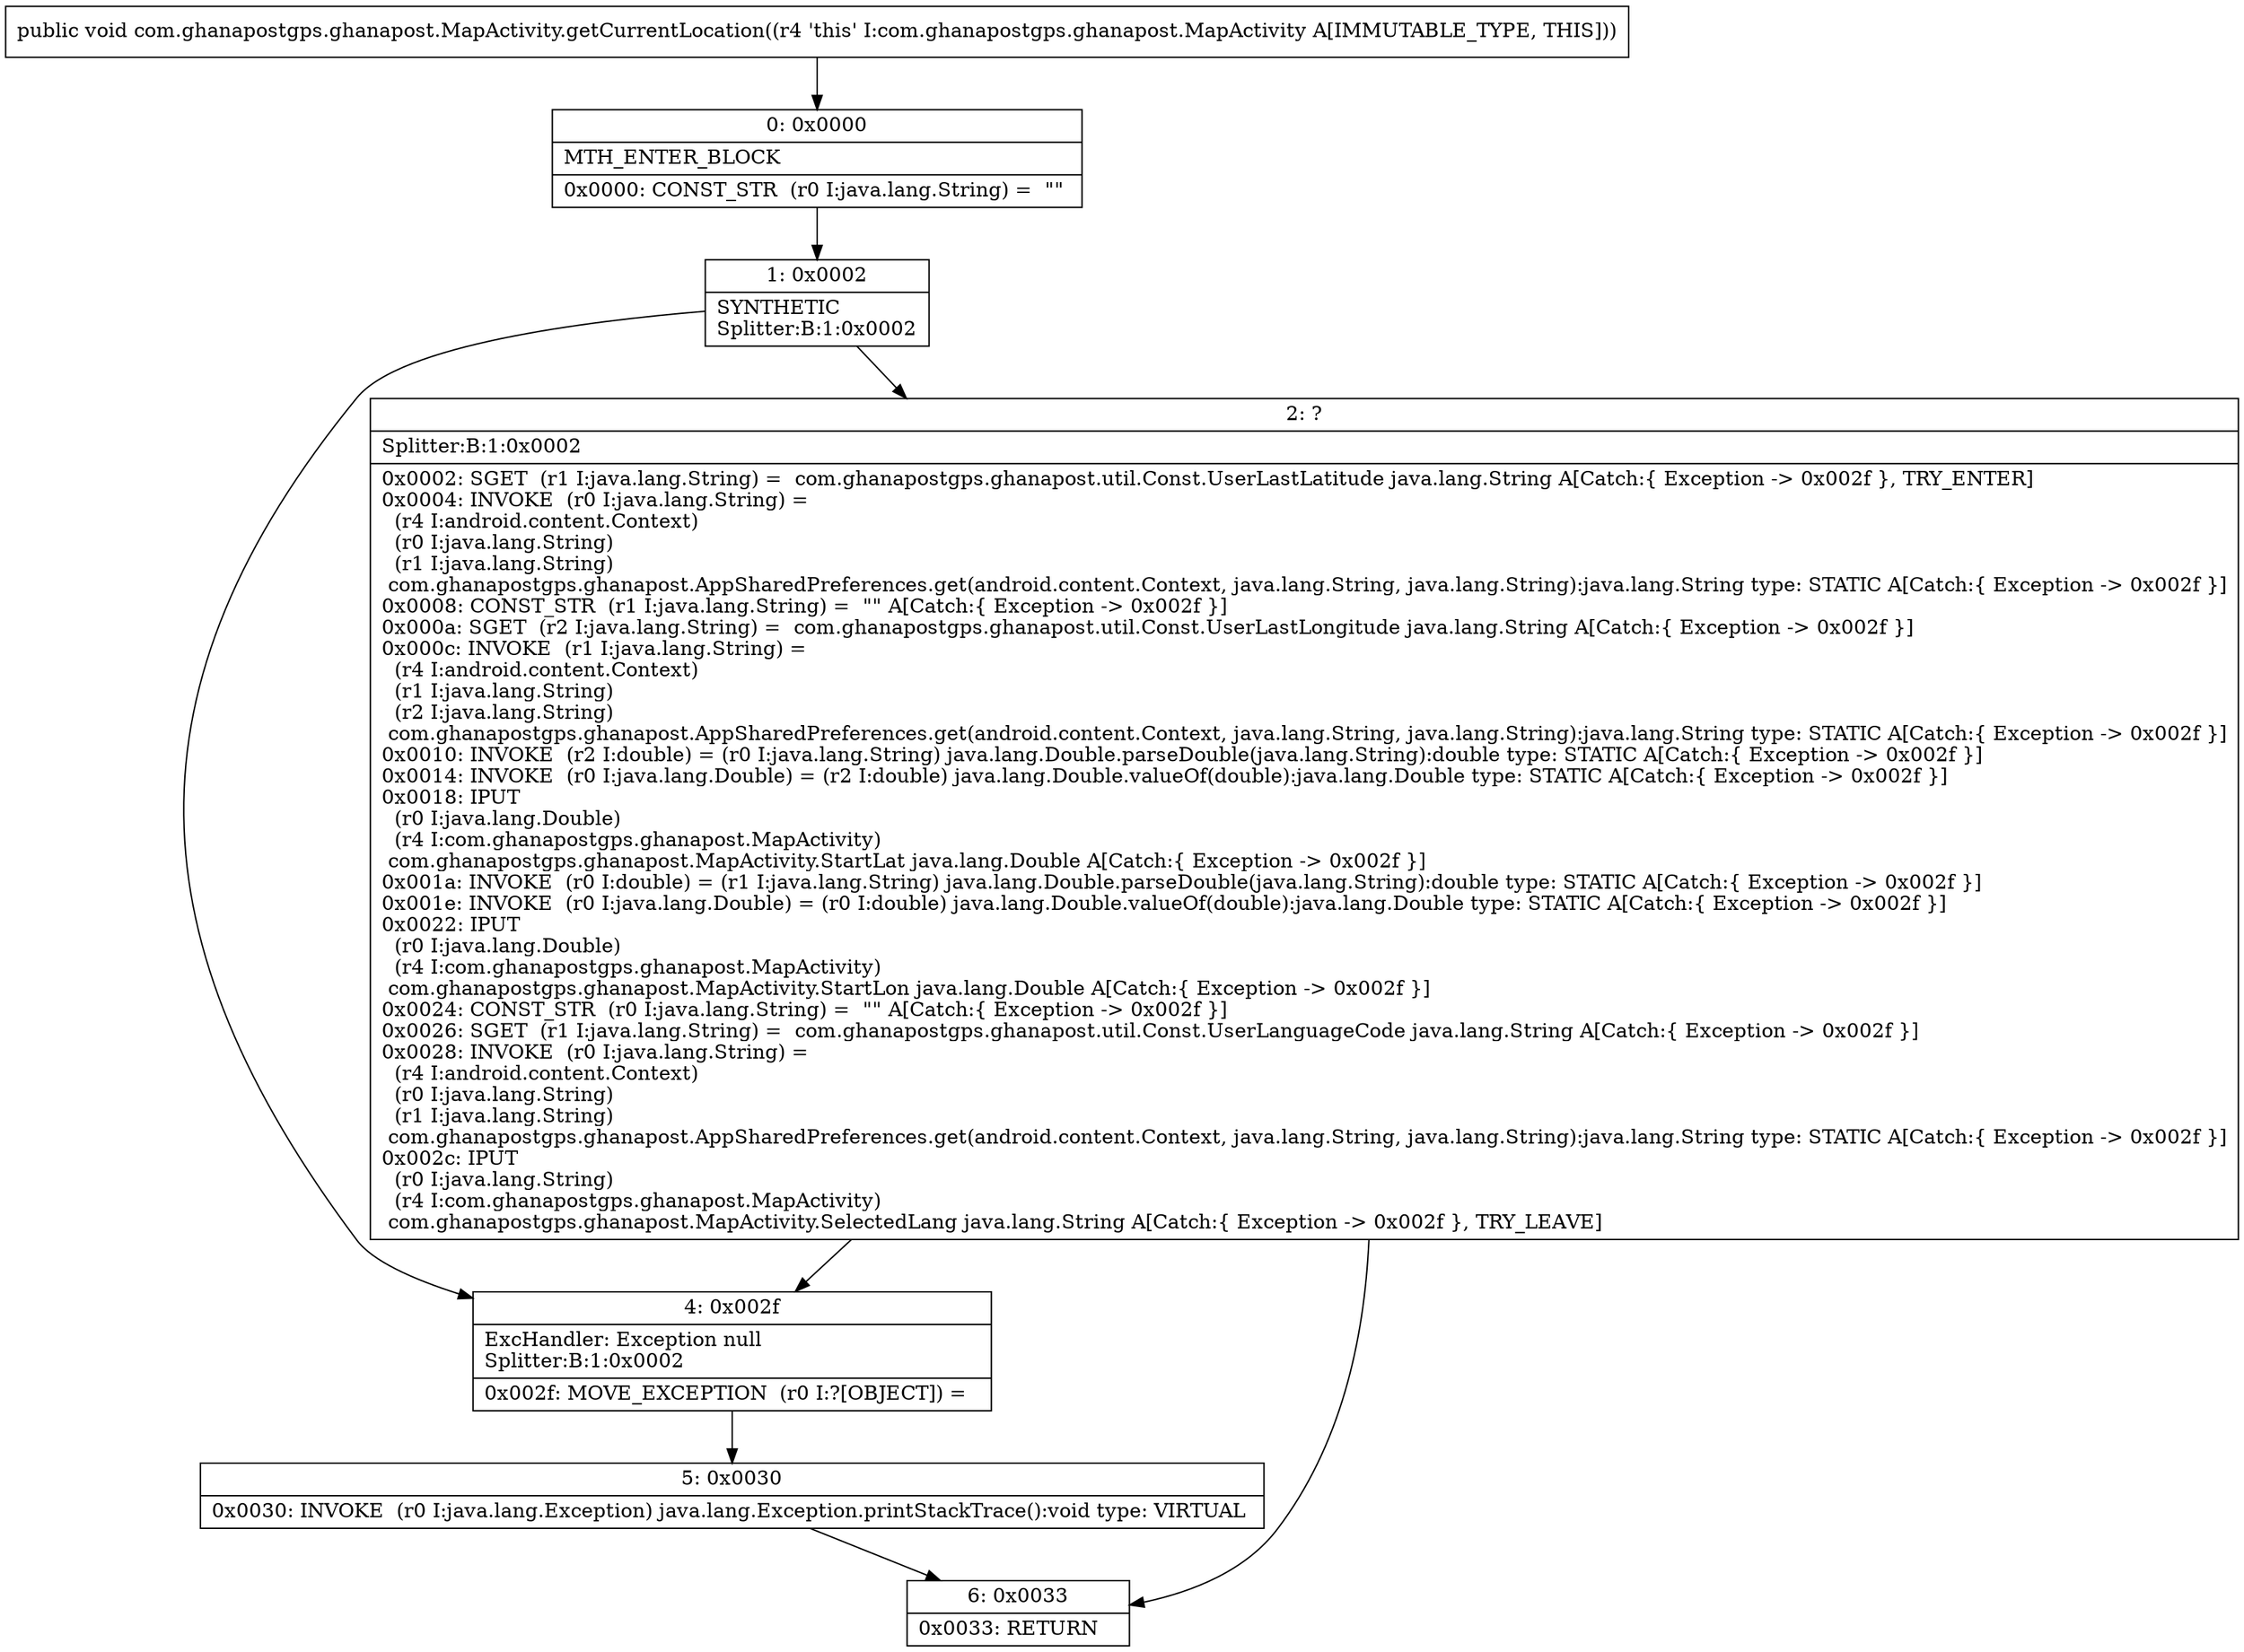 digraph "CFG forcom.ghanapostgps.ghanapost.MapActivity.getCurrentLocation()V" {
Node_0 [shape=record,label="{0\:\ 0x0000|MTH_ENTER_BLOCK\l|0x0000: CONST_STR  (r0 I:java.lang.String) =  \"\" \l}"];
Node_1 [shape=record,label="{1\:\ 0x0002|SYNTHETIC\lSplitter:B:1:0x0002\l}"];
Node_2 [shape=record,label="{2\:\ ?|Splitter:B:1:0x0002\l|0x0002: SGET  (r1 I:java.lang.String) =  com.ghanapostgps.ghanapost.util.Const.UserLastLatitude java.lang.String A[Catch:\{ Exception \-\> 0x002f \}, TRY_ENTER]\l0x0004: INVOKE  (r0 I:java.lang.String) = \l  (r4 I:android.content.Context)\l  (r0 I:java.lang.String)\l  (r1 I:java.lang.String)\l com.ghanapostgps.ghanapost.AppSharedPreferences.get(android.content.Context, java.lang.String, java.lang.String):java.lang.String type: STATIC A[Catch:\{ Exception \-\> 0x002f \}]\l0x0008: CONST_STR  (r1 I:java.lang.String) =  \"\" A[Catch:\{ Exception \-\> 0x002f \}]\l0x000a: SGET  (r2 I:java.lang.String) =  com.ghanapostgps.ghanapost.util.Const.UserLastLongitude java.lang.String A[Catch:\{ Exception \-\> 0x002f \}]\l0x000c: INVOKE  (r1 I:java.lang.String) = \l  (r4 I:android.content.Context)\l  (r1 I:java.lang.String)\l  (r2 I:java.lang.String)\l com.ghanapostgps.ghanapost.AppSharedPreferences.get(android.content.Context, java.lang.String, java.lang.String):java.lang.String type: STATIC A[Catch:\{ Exception \-\> 0x002f \}]\l0x0010: INVOKE  (r2 I:double) = (r0 I:java.lang.String) java.lang.Double.parseDouble(java.lang.String):double type: STATIC A[Catch:\{ Exception \-\> 0x002f \}]\l0x0014: INVOKE  (r0 I:java.lang.Double) = (r2 I:double) java.lang.Double.valueOf(double):java.lang.Double type: STATIC A[Catch:\{ Exception \-\> 0x002f \}]\l0x0018: IPUT  \l  (r0 I:java.lang.Double)\l  (r4 I:com.ghanapostgps.ghanapost.MapActivity)\l com.ghanapostgps.ghanapost.MapActivity.StartLat java.lang.Double A[Catch:\{ Exception \-\> 0x002f \}]\l0x001a: INVOKE  (r0 I:double) = (r1 I:java.lang.String) java.lang.Double.parseDouble(java.lang.String):double type: STATIC A[Catch:\{ Exception \-\> 0x002f \}]\l0x001e: INVOKE  (r0 I:java.lang.Double) = (r0 I:double) java.lang.Double.valueOf(double):java.lang.Double type: STATIC A[Catch:\{ Exception \-\> 0x002f \}]\l0x0022: IPUT  \l  (r0 I:java.lang.Double)\l  (r4 I:com.ghanapostgps.ghanapost.MapActivity)\l com.ghanapostgps.ghanapost.MapActivity.StartLon java.lang.Double A[Catch:\{ Exception \-\> 0x002f \}]\l0x0024: CONST_STR  (r0 I:java.lang.String) =  \"\" A[Catch:\{ Exception \-\> 0x002f \}]\l0x0026: SGET  (r1 I:java.lang.String) =  com.ghanapostgps.ghanapost.util.Const.UserLanguageCode java.lang.String A[Catch:\{ Exception \-\> 0x002f \}]\l0x0028: INVOKE  (r0 I:java.lang.String) = \l  (r4 I:android.content.Context)\l  (r0 I:java.lang.String)\l  (r1 I:java.lang.String)\l com.ghanapostgps.ghanapost.AppSharedPreferences.get(android.content.Context, java.lang.String, java.lang.String):java.lang.String type: STATIC A[Catch:\{ Exception \-\> 0x002f \}]\l0x002c: IPUT  \l  (r0 I:java.lang.String)\l  (r4 I:com.ghanapostgps.ghanapost.MapActivity)\l com.ghanapostgps.ghanapost.MapActivity.SelectedLang java.lang.String A[Catch:\{ Exception \-\> 0x002f \}, TRY_LEAVE]\l}"];
Node_4 [shape=record,label="{4\:\ 0x002f|ExcHandler: Exception null\lSplitter:B:1:0x0002\l|0x002f: MOVE_EXCEPTION  (r0 I:?[OBJECT]) =  \l}"];
Node_5 [shape=record,label="{5\:\ 0x0030|0x0030: INVOKE  (r0 I:java.lang.Exception) java.lang.Exception.printStackTrace():void type: VIRTUAL \l}"];
Node_6 [shape=record,label="{6\:\ 0x0033|0x0033: RETURN   \l}"];
MethodNode[shape=record,label="{public void com.ghanapostgps.ghanapost.MapActivity.getCurrentLocation((r4 'this' I:com.ghanapostgps.ghanapost.MapActivity A[IMMUTABLE_TYPE, THIS])) }"];
MethodNode -> Node_0;
Node_0 -> Node_1;
Node_1 -> Node_2;
Node_1 -> Node_4;
Node_2 -> Node_4;
Node_2 -> Node_6;
Node_4 -> Node_5;
Node_5 -> Node_6;
}

